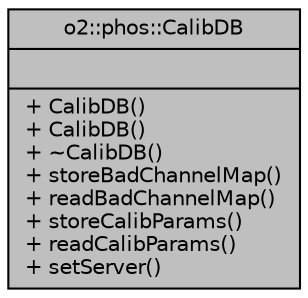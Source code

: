 digraph "o2::phos::CalibDB"
{
 // INTERACTIVE_SVG=YES
  bgcolor="transparent";
  edge [fontname="Helvetica",fontsize="10",labelfontname="Helvetica",labelfontsize="10"];
  node [fontname="Helvetica",fontsize="10",shape=record];
  Node1 [label="{o2::phos::CalibDB\n||+ CalibDB()\l+ CalibDB()\l+ ~CalibDB()\l+ storeBadChannelMap()\l+ readBadChannelMap()\l+ storeCalibParams()\l+ readCalibParams()\l+ setServer()\l}",height=0.2,width=0.4,color="black", fillcolor="grey75", style="filled", fontcolor="black"];
}
